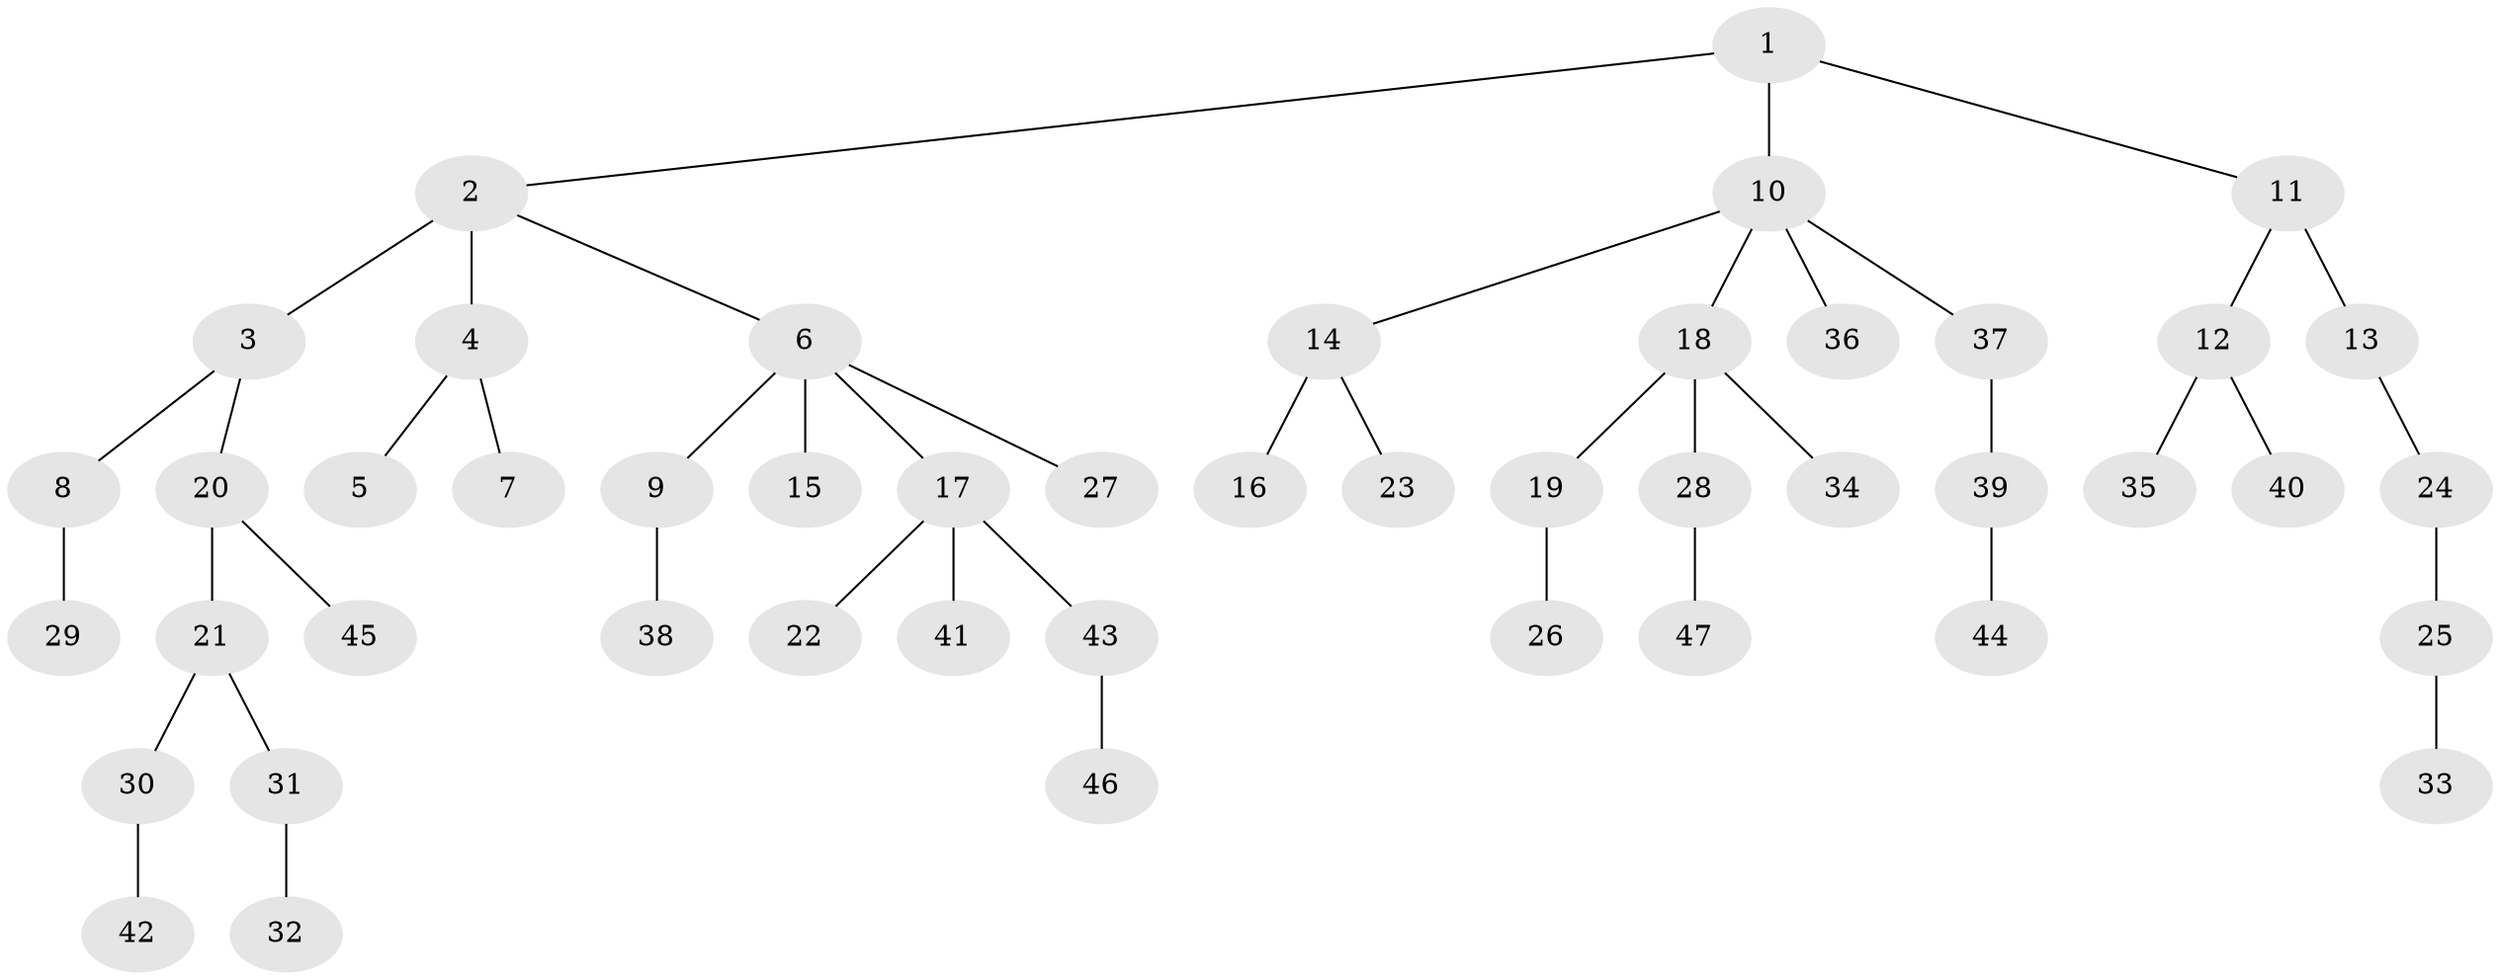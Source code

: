 // original degree distribution, {4: 0.06666666666666667, 5: 0.03333333333333333, 3: 0.1, 2: 0.26666666666666666, 7: 0.011111111111111112, 1: 0.5, 6: 0.022222222222222223}
// Generated by graph-tools (version 1.1) at 2025/36/03/09/25 02:36:56]
// undirected, 47 vertices, 46 edges
graph export_dot {
graph [start="1"]
  node [color=gray90,style=filled];
  1;
  2;
  3;
  4;
  5;
  6;
  7;
  8;
  9;
  10;
  11;
  12;
  13;
  14;
  15;
  16;
  17;
  18;
  19;
  20;
  21;
  22;
  23;
  24;
  25;
  26;
  27;
  28;
  29;
  30;
  31;
  32;
  33;
  34;
  35;
  36;
  37;
  38;
  39;
  40;
  41;
  42;
  43;
  44;
  45;
  46;
  47;
  1 -- 2 [weight=1.0];
  1 -- 10 [weight=1.0];
  1 -- 11 [weight=1.0];
  2 -- 3 [weight=2.0];
  2 -- 4 [weight=1.0];
  2 -- 6 [weight=1.0];
  3 -- 8 [weight=1.0];
  3 -- 20 [weight=1.0];
  4 -- 5 [weight=1.0];
  4 -- 7 [weight=1.0];
  6 -- 9 [weight=1.0];
  6 -- 15 [weight=2.0];
  6 -- 17 [weight=1.0];
  6 -- 27 [weight=1.0];
  8 -- 29 [weight=1.0];
  9 -- 38 [weight=1.0];
  10 -- 14 [weight=1.0];
  10 -- 18 [weight=1.0];
  10 -- 36 [weight=1.0];
  10 -- 37 [weight=1.0];
  11 -- 12 [weight=1.0];
  11 -- 13 [weight=2.0];
  12 -- 35 [weight=1.0];
  12 -- 40 [weight=1.0];
  13 -- 24 [weight=1.0];
  14 -- 16 [weight=2.0];
  14 -- 23 [weight=1.0];
  17 -- 22 [weight=1.0];
  17 -- 41 [weight=1.0];
  17 -- 43 [weight=1.0];
  18 -- 19 [weight=1.0];
  18 -- 28 [weight=1.0];
  18 -- 34 [weight=1.0];
  19 -- 26 [weight=2.0];
  20 -- 21 [weight=3.0];
  20 -- 45 [weight=1.0];
  21 -- 30 [weight=1.0];
  21 -- 31 [weight=1.0];
  24 -- 25 [weight=1.0];
  25 -- 33 [weight=1.0];
  28 -- 47 [weight=1.0];
  30 -- 42 [weight=1.0];
  31 -- 32 [weight=2.0];
  37 -- 39 [weight=1.0];
  39 -- 44 [weight=1.0];
  43 -- 46 [weight=1.0];
}
